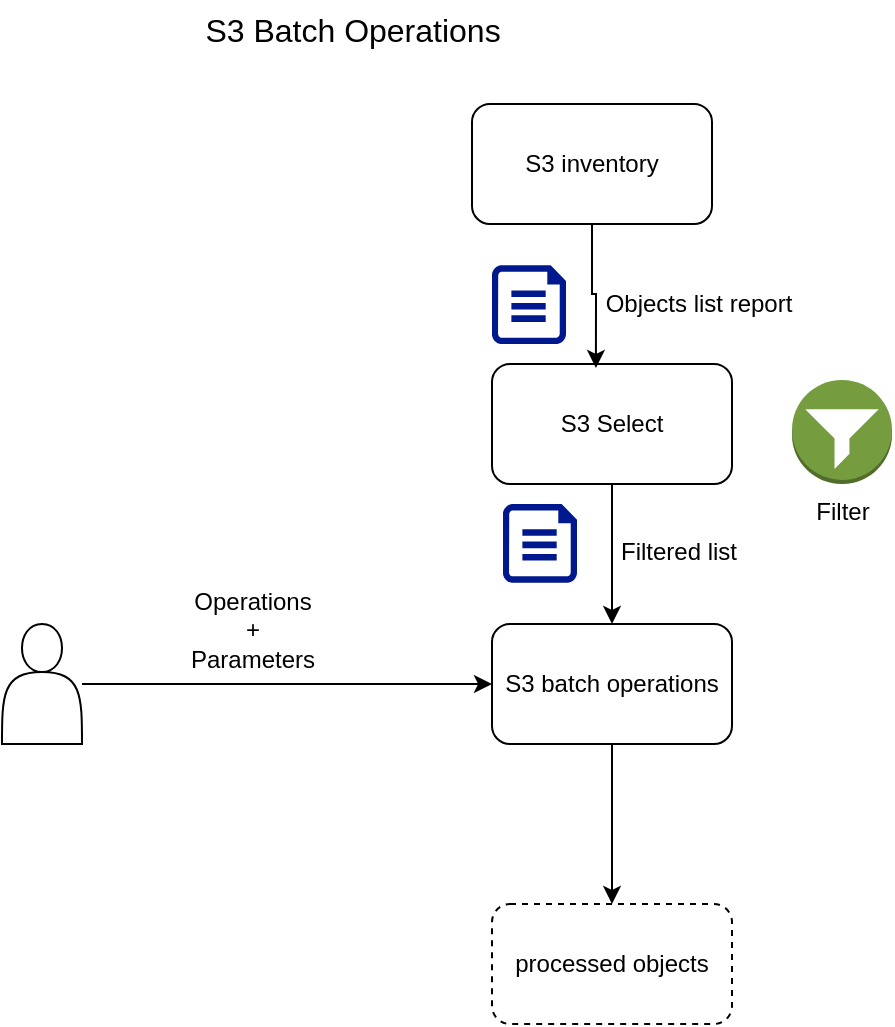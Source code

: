 <mxfile version="24.8.3">
  <diagram name="Page-1" id="JNNMsCdFVjWHwH4HeEpe">
    <mxGraphModel dx="954" dy="-557" grid="1" gridSize="10" guides="1" tooltips="1" connect="1" arrows="1" fold="1" page="1" pageScale="1" pageWidth="850" pageHeight="1100" math="0" shadow="0">
      <root>
        <mxCell id="0" />
        <mxCell id="1" parent="0" />
        <mxCell id="EblbpX1gaJVEb5riWeuY-34" value="S3 inventory" style="rounded=1;whiteSpace=wrap;html=1;" vertex="1" parent="1">
          <mxGeometry x="420" y="1620" width="120" height="60" as="geometry" />
        </mxCell>
        <mxCell id="EblbpX1gaJVEb5riWeuY-39" style="edgeStyle=orthogonalEdgeStyle;rounded=0;orthogonalLoop=1;jettySize=auto;html=1;entryX=0.5;entryY=0;entryDx=0;entryDy=0;" edge="1" parent="1" source="EblbpX1gaJVEb5riWeuY-35" target="EblbpX1gaJVEb5riWeuY-36">
          <mxGeometry relative="1" as="geometry" />
        </mxCell>
        <mxCell id="EblbpX1gaJVEb5riWeuY-35" value="S3 Select" style="rounded=1;whiteSpace=wrap;html=1;" vertex="1" parent="1">
          <mxGeometry x="430" y="1750" width="120" height="60" as="geometry" />
        </mxCell>
        <mxCell id="EblbpX1gaJVEb5riWeuY-40" style="edgeStyle=orthogonalEdgeStyle;rounded=0;orthogonalLoop=1;jettySize=auto;html=1;entryX=0.5;entryY=0;entryDx=0;entryDy=0;" edge="1" parent="1" source="EblbpX1gaJVEb5riWeuY-36" target="EblbpX1gaJVEb5riWeuY-37">
          <mxGeometry relative="1" as="geometry" />
        </mxCell>
        <mxCell id="EblbpX1gaJVEb5riWeuY-36" value="S3 batch operations" style="rounded=1;whiteSpace=wrap;html=1;" vertex="1" parent="1">
          <mxGeometry x="430" y="1880" width="120" height="60" as="geometry" />
        </mxCell>
        <mxCell id="EblbpX1gaJVEb5riWeuY-37" value="processed objects" style="rounded=1;whiteSpace=wrap;html=1;dashed=1;" vertex="1" parent="1">
          <mxGeometry x="430" y="2020" width="120" height="60" as="geometry" />
        </mxCell>
        <mxCell id="EblbpX1gaJVEb5riWeuY-38" style="edgeStyle=orthogonalEdgeStyle;rounded=0;orthogonalLoop=1;jettySize=auto;html=1;entryX=0.433;entryY=0.033;entryDx=0;entryDy=0;entryPerimeter=0;" edge="1" parent="1" source="EblbpX1gaJVEb5riWeuY-34" target="EblbpX1gaJVEb5riWeuY-35">
          <mxGeometry relative="1" as="geometry" />
        </mxCell>
        <mxCell id="EblbpX1gaJVEb5riWeuY-41" value="" style="sketch=0;aspect=fixed;pointerEvents=1;shadow=0;dashed=0;html=1;strokeColor=none;labelPosition=center;verticalLabelPosition=bottom;verticalAlign=top;align=center;fillColor=#00188D;shape=mxgraph.azure.file" vertex="1" parent="1">
          <mxGeometry x="430" y="1700.64" width="37" height="39.36" as="geometry" />
        </mxCell>
        <mxCell id="EblbpX1gaJVEb5riWeuY-43" value="Objects list report" style="text;html=1;align=center;verticalAlign=middle;resizable=0;points=[];autosize=1;strokeColor=none;fillColor=none;" vertex="1" parent="1">
          <mxGeometry x="472.5" y="1705.32" width="120" height="30" as="geometry" />
        </mxCell>
        <mxCell id="EblbpX1gaJVEb5riWeuY-44" value="Filter" style="outlineConnect=0;dashed=0;verticalLabelPosition=bottom;verticalAlign=top;align=center;html=1;shape=mxgraph.aws3.filtering_rule;fillColor=#759C3E;gradientColor=none;" vertex="1" parent="1">
          <mxGeometry x="580" y="1758" width="50" height="52" as="geometry" />
        </mxCell>
        <mxCell id="EblbpX1gaJVEb5riWeuY-45" value="" style="sketch=0;aspect=fixed;pointerEvents=1;shadow=0;dashed=0;html=1;strokeColor=none;labelPosition=center;verticalLabelPosition=bottom;verticalAlign=top;align=center;fillColor=#00188D;shape=mxgraph.azure.file" vertex="1" parent="1">
          <mxGeometry x="435.5" y="1820" width="37" height="39.36" as="geometry" />
        </mxCell>
        <mxCell id="EblbpX1gaJVEb5riWeuY-47" value="Filtered list" style="text;html=1;align=center;verticalAlign=middle;resizable=0;points=[];autosize=1;strokeColor=none;fillColor=none;" vertex="1" parent="1">
          <mxGeometry x="482.5" y="1829.36" width="80" height="30" as="geometry" />
        </mxCell>
        <mxCell id="EblbpX1gaJVEb5riWeuY-49" style="edgeStyle=orthogonalEdgeStyle;rounded=0;orthogonalLoop=1;jettySize=auto;html=1;entryX=0;entryY=0.5;entryDx=0;entryDy=0;" edge="1" parent="1" source="EblbpX1gaJVEb5riWeuY-48" target="EblbpX1gaJVEb5riWeuY-36">
          <mxGeometry relative="1" as="geometry" />
        </mxCell>
        <mxCell id="EblbpX1gaJVEb5riWeuY-48" value="" style="shape=actor;whiteSpace=wrap;html=1;" vertex="1" parent="1">
          <mxGeometry x="185" y="1880" width="40" height="60" as="geometry" />
        </mxCell>
        <mxCell id="EblbpX1gaJVEb5riWeuY-50" value="Operations&lt;div&gt;+&lt;/div&gt;&lt;div&gt;Parameters&lt;/div&gt;" style="text;html=1;align=center;verticalAlign=middle;resizable=0;points=[];autosize=1;strokeColor=none;fillColor=none;" vertex="1" parent="1">
          <mxGeometry x="265" y="1853" width="90" height="60" as="geometry" />
        </mxCell>
        <mxCell id="EblbpX1gaJVEb5riWeuY-51" value="S3 Batch Operations" style="text;html=1;align=center;verticalAlign=middle;resizable=0;points=[];autosize=1;strokeColor=none;fillColor=none;fontSize=16;" vertex="1" parent="1">
          <mxGeometry x="275" y="1568" width="170" height="30" as="geometry" />
        </mxCell>
      </root>
    </mxGraphModel>
  </diagram>
</mxfile>
